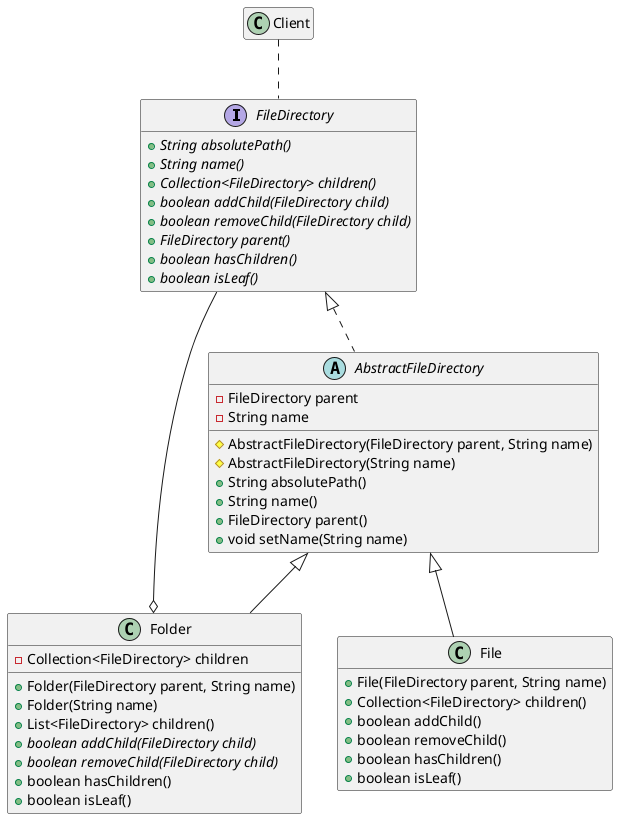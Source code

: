 @startuml

interface FileDirectory {
    + {abstract} String absolutePath()
    + {abstract} String name()
    + {abstract} Collection<FileDirectory> children()
    + {abstract} boolean addChild(FileDirectory child)
    + {abstract} boolean removeChild(FileDirectory child)
    + {abstract} FileDirectory parent()
    + {abstract} boolean hasChildren()
    + {abstract} boolean isLeaf()
}

abstract class AbstractFileDirectory implements FileDirectory {
    - FileDirectory parent
    - String name
    # AbstractFileDirectory(FileDirectory parent, String name)
    # AbstractFileDirectory(String name)
    + String absolutePath()
    + String name()
    + FileDirectory parent()
    + void setName(String name)
}

class Folder extends AbstractFileDirectory {
    - Collection<FileDirectory> children
    + Folder(FileDirectory parent, String name)
    + Folder(String name)
    + List<FileDirectory> children()
    + {abstract} boolean addChild(FileDirectory child)
    + {abstract} boolean removeChild(FileDirectory child)
    + boolean hasChildren()
    + boolean isLeaf()
}

Folder o-- FileDirectory

class File extends AbstractFileDirectory {
    + File(FileDirectory parent, String name)
    + Collection<FileDirectory> children()
    + boolean addChild()
    + boolean removeChild()
    + boolean hasChildren()
    + boolean isLeaf()
}

class Client

Client .. FileDirectory

hide empty members

@enduml
